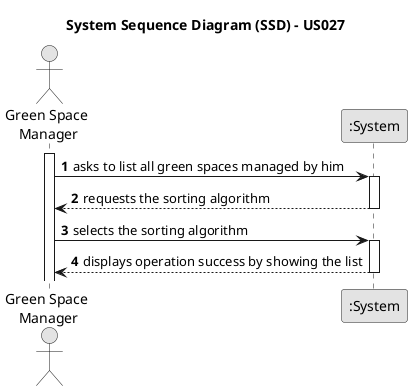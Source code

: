 @startuml
skinparam monochrome true
skinparam packageStyle rectangle
skinparam shadowing false

title System Sequence Diagram (SSD) - US027

autonumber

actor "Green Space\n Manager" as GSM
participant ":System" as System

activate GSM

    GSM -> System : asks to list all green spaces managed by him
    activate System

        System --> GSM : requests the sorting algorithm
    deactivate System
    GSM -> System : selects the sorting algorithm
    activate System

        System --> GSM : displays operation success by showing the list
    deactivate System

@enduml